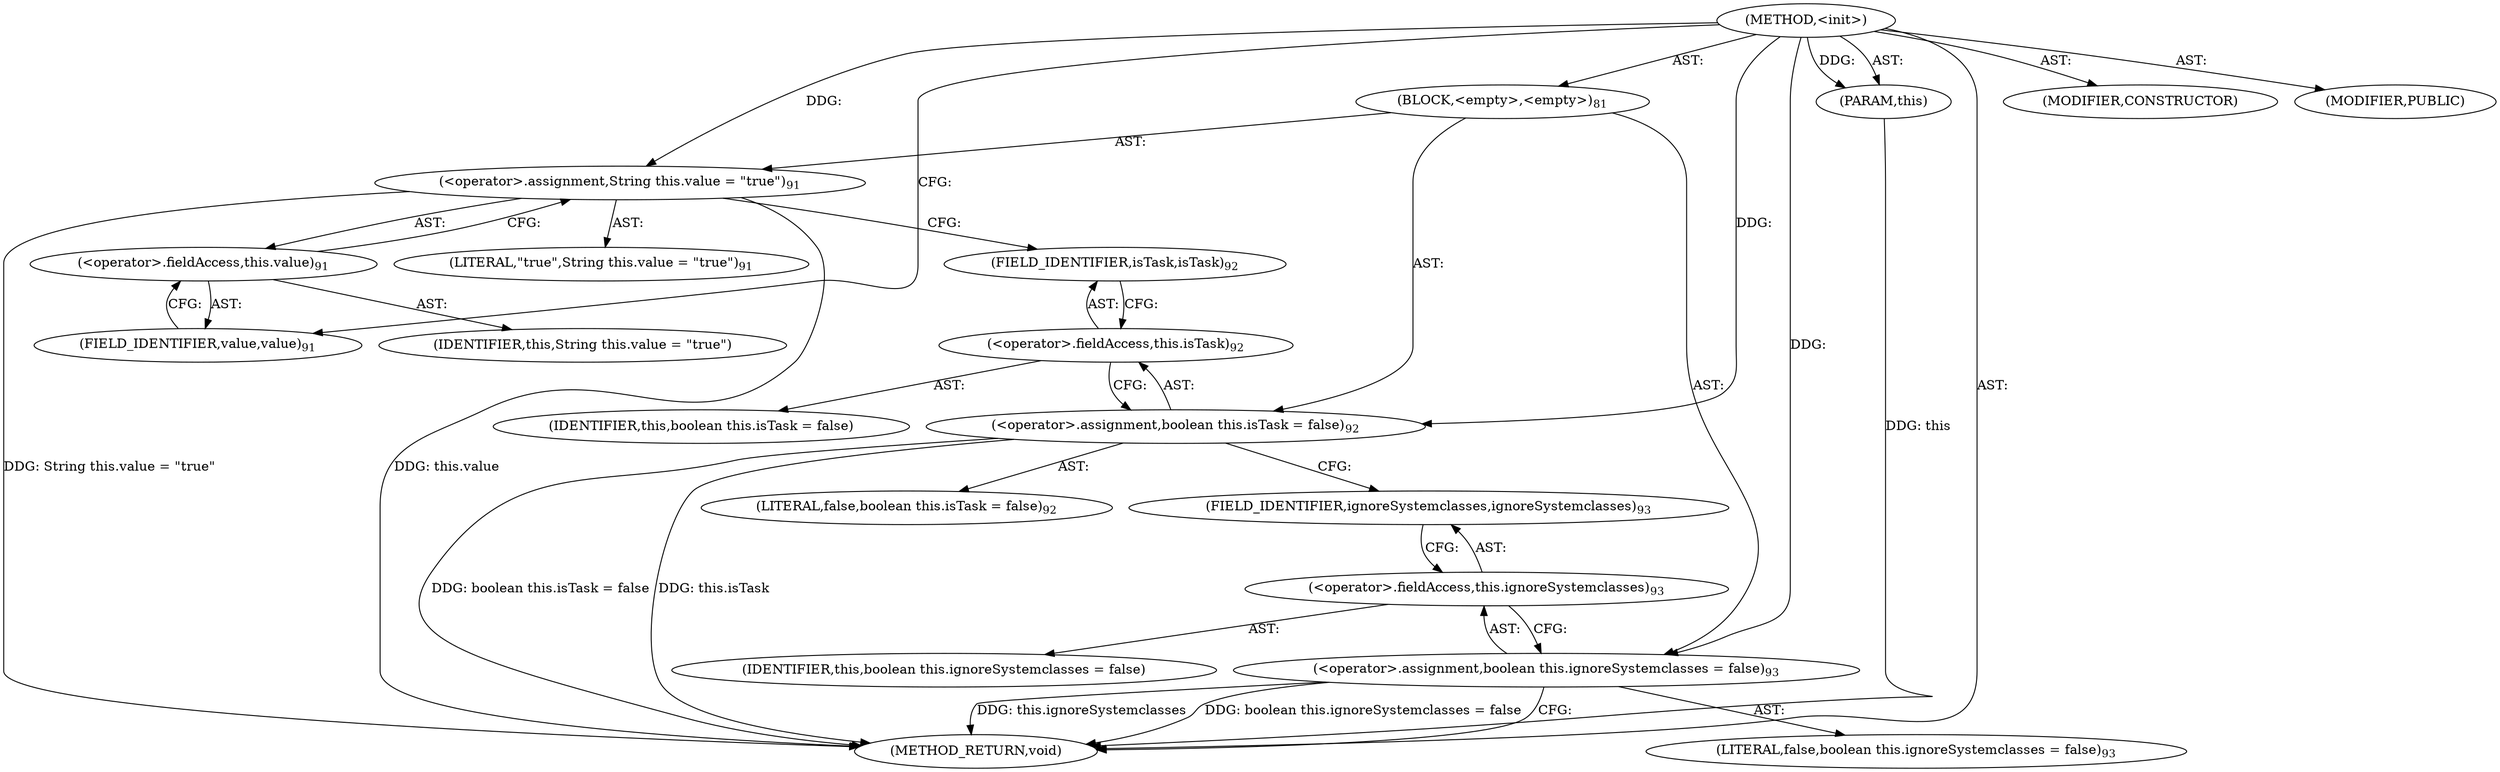 digraph "&lt;init&gt;" {  
"111669149720" [label = <(METHOD,&lt;init&gt;)> ]
"115964117030" [label = <(PARAM,this)> ]
"25769803871" [label = <(BLOCK,&lt;empty&gt;,&lt;empty&gt;)<SUB>81</SUB>> ]
"30064771435" [label = <(&lt;operator&gt;.assignment,String this.value = &quot;true&quot;)<SUB>91</SUB>> ]
"30064771436" [label = <(&lt;operator&gt;.fieldAccess,this.value)<SUB>91</SUB>> ]
"68719476998" [label = <(IDENTIFIER,this,String this.value = &quot;true&quot;)> ]
"55834574949" [label = <(FIELD_IDENTIFIER,value,value)<SUB>91</SUB>> ]
"90194313317" [label = <(LITERAL,&quot;true&quot;,String this.value = &quot;true&quot;)<SUB>91</SUB>> ]
"30064771437" [label = <(&lt;operator&gt;.assignment,boolean this.isTask = false)<SUB>92</SUB>> ]
"30064771438" [label = <(&lt;operator&gt;.fieldAccess,this.isTask)<SUB>92</SUB>> ]
"68719476999" [label = <(IDENTIFIER,this,boolean this.isTask = false)> ]
"55834574950" [label = <(FIELD_IDENTIFIER,isTask,isTask)<SUB>92</SUB>> ]
"90194313318" [label = <(LITERAL,false,boolean this.isTask = false)<SUB>92</SUB>> ]
"30064771439" [label = <(&lt;operator&gt;.assignment,boolean this.ignoreSystemclasses = false)<SUB>93</SUB>> ]
"30064771440" [label = <(&lt;operator&gt;.fieldAccess,this.ignoreSystemclasses)<SUB>93</SUB>> ]
"68719477000" [label = <(IDENTIFIER,this,boolean this.ignoreSystemclasses = false)> ]
"55834574951" [label = <(FIELD_IDENTIFIER,ignoreSystemclasses,ignoreSystemclasses)<SUB>93</SUB>> ]
"90194313319" [label = <(LITERAL,false,boolean this.ignoreSystemclasses = false)<SUB>93</SUB>> ]
"133143986237" [label = <(MODIFIER,CONSTRUCTOR)> ]
"133143986238" [label = <(MODIFIER,PUBLIC)> ]
"128849018904" [label = <(METHOD_RETURN,void)> ]
  "111669149720" -> "115964117030"  [ label = "AST: "] 
  "111669149720" -> "25769803871"  [ label = "AST: "] 
  "111669149720" -> "133143986237"  [ label = "AST: "] 
  "111669149720" -> "133143986238"  [ label = "AST: "] 
  "111669149720" -> "128849018904"  [ label = "AST: "] 
  "25769803871" -> "30064771435"  [ label = "AST: "] 
  "25769803871" -> "30064771437"  [ label = "AST: "] 
  "25769803871" -> "30064771439"  [ label = "AST: "] 
  "30064771435" -> "30064771436"  [ label = "AST: "] 
  "30064771435" -> "90194313317"  [ label = "AST: "] 
  "30064771436" -> "68719476998"  [ label = "AST: "] 
  "30064771436" -> "55834574949"  [ label = "AST: "] 
  "30064771437" -> "30064771438"  [ label = "AST: "] 
  "30064771437" -> "90194313318"  [ label = "AST: "] 
  "30064771438" -> "68719476999"  [ label = "AST: "] 
  "30064771438" -> "55834574950"  [ label = "AST: "] 
  "30064771439" -> "30064771440"  [ label = "AST: "] 
  "30064771439" -> "90194313319"  [ label = "AST: "] 
  "30064771440" -> "68719477000"  [ label = "AST: "] 
  "30064771440" -> "55834574951"  [ label = "AST: "] 
  "30064771435" -> "55834574950"  [ label = "CFG: "] 
  "30064771437" -> "55834574951"  [ label = "CFG: "] 
  "30064771439" -> "128849018904"  [ label = "CFG: "] 
  "30064771436" -> "30064771435"  [ label = "CFG: "] 
  "30064771438" -> "30064771437"  [ label = "CFG: "] 
  "30064771440" -> "30064771439"  [ label = "CFG: "] 
  "55834574949" -> "30064771436"  [ label = "CFG: "] 
  "55834574950" -> "30064771438"  [ label = "CFG: "] 
  "55834574951" -> "30064771440"  [ label = "CFG: "] 
  "111669149720" -> "55834574949"  [ label = "CFG: "] 
  "115964117030" -> "128849018904"  [ label = "DDG: this"] 
  "30064771435" -> "128849018904"  [ label = "DDG: this.value"] 
  "30064771435" -> "128849018904"  [ label = "DDG: String this.value = &quot;true&quot;"] 
  "30064771437" -> "128849018904"  [ label = "DDG: this.isTask"] 
  "30064771437" -> "128849018904"  [ label = "DDG: boolean this.isTask = false"] 
  "30064771439" -> "128849018904"  [ label = "DDG: this.ignoreSystemclasses"] 
  "30064771439" -> "128849018904"  [ label = "DDG: boolean this.ignoreSystemclasses = false"] 
  "111669149720" -> "115964117030"  [ label = "DDG: "] 
  "111669149720" -> "30064771435"  [ label = "DDG: "] 
  "111669149720" -> "30064771437"  [ label = "DDG: "] 
  "111669149720" -> "30064771439"  [ label = "DDG: "] 
}
